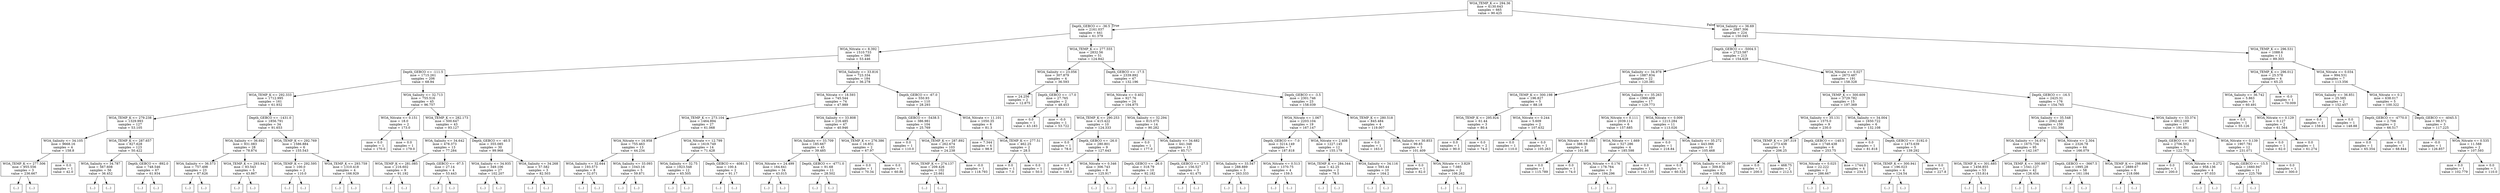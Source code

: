 digraph Tree {
node [shape=box] ;
0 [label="WOA_TEMP_K <= 294.36\nmse = 4130.643\nsamples = 665\nvalue = 90.425"] ;
1 [label="Depth_GEBCO <= -36.5\nmse = 2161.037\nsamples = 441\nvalue = 61.379"] ;
0 -> 1 [labeldistance=2.5, labelangle=45, headlabel="True"] ;
2 [label="WOA_Nitrate <= 8.392\nmse = 1510.733\nsamples = 390\nvalue = 53.446"] ;
1 -> 2 ;
3 [label="Depth_GEBCO <= -111.5\nmse = 1715.261\nsamples = 206\nvalue = 68.94"] ;
2 -> 3 ;
4 [label="WOA_TEMP_K <= 292.333\nmse = 1712.995\nsamples = 161\nvalue = 61.932"] ;
3 -> 4 ;
5 [label="WOA_TEMP_K <= 279.238\nmse = 1329.993\nsamples = 127\nvalue = 53.105"] ;
4 -> 5 ;
6 [label="WOA_Salinity <= 34.105\nmse = 9668.16\nsamples = 4\nvalue = 158.8"] ;
5 -> 6 ;
7 [label="WOA_TEMP_K <= 277.506\nmse = 955.556\nsamples = 3\nvalue = 236.667"] ;
6 -> 7 ;
8 [label="(...)"] ;
7 -> 8 ;
11 [label="(...)"] ;
7 -> 11 ;
12 [label="mse = 0.0\nsamples = 1\nvalue = 42.0"] ;
6 -> 12 ;
13 [label="WOA_TEMP_K <= 287.657\nmse = 827.628\nsamples = 123\nvalue = 50.422"] ;
5 -> 13 ;
14 [label="WOA_Salinity <= 34.787\nmse = 567.608\nsamples = 56\nvalue = 36.452"] ;
13 -> 14 ;
15 [label="(...)"] ;
14 -> 15 ;
44 [label="(...)"] ;
14 -> 44 ;
97 [label="Depth_GEBCO <= -892.0\nmse = 748.546\nsamples = 67\nvalue = 61.934"] ;
13 -> 97 ;
98 [label="(...)"] ;
97 -> 98 ;
203 [label="(...)"] ;
97 -> 203 ;
218 [label="Depth_GEBCO <= -1431.0\nmse = 1856.791\nsamples = 34\nvalue = 91.653"] ;
4 -> 218 ;
219 [label="WOA_Salinity <= 36.692\nmse = 931.083\nsamples = 28\nvalue = 78.874"] ;
218 -> 219 ;
220 [label="WOA_Salinity <= 36.573\nmse = 757.498\nsamples = 23\nvalue = 87.626"] ;
219 -> 220 ;
221 [label="(...)"] ;
220 -> 221 ;
254 [label="(...)"] ;
220 -> 254 ;
263 [label="WOA_TEMP_K <= 293.942\nmse = 93.543\nsamples = 5\nvalue = 43.867"] ;
219 -> 263 ;
264 [label="(...)"] ;
263 -> 264 ;
267 [label="(...)"] ;
263 -> 267 ;
270 [label="WOA_TEMP_K <= 292.769\nmse = 1586.884\nsamples = 6\nvalue = 155.543"] ;
218 -> 270 ;
271 [label="WOA_TEMP_K <= 292.595\nmse = 100.0\nsamples = 2\nvalue = 110.0"] ;
270 -> 271 ;
272 [label="(...)"] ;
271 -> 272 ;
273 [label="(...)"] ;
271 -> 273 ;
274 [label="WOA_TEMP_K <= 293.759\nmse = 1310.418\nsamples = 4\nvalue = 166.929"] ;
270 -> 274 ;
275 [label="(...)"] ;
274 -> 275 ;
276 [label="(...)"] ;
274 -> 276 ;
277 [label="WOA_Salinity <= 32.713\nmse = 755.516\nsamples = 45\nvalue = 96.757"] ;
3 -> 277 ;
278 [label="WOA_Nitrate <= 0.151\nmse = 18.0\nsamples = 2\nvalue = 173.0"] ;
277 -> 278 ;
279 [label="mse = 0.0\nsamples = 1\nvalue = 170.0"] ;
278 -> 279 ;
280 [label="mse = 0.0\nsamples = 1\nvalue = 179.0"] ;
278 -> 280 ;
281 [label="WOA_TEMP_K <= 282.173\nmse = 500.647\nsamples = 43\nvalue = 93.127"] ;
277 -> 281 ;
282 [label="WOA_Salinity <= 34.642\nmse = 478.373\nsamples = 13\nvalue = 77.284"] ;
281 -> 282 ;
283 [label="WOA_TEMP_K <= 281.085\nmse = 216.602\nsamples = 9\nvalue = 91.192"] ;
282 -> 283 ;
284 [label="(...)"] ;
283 -> 284 ;
293 [label="(...)"] ;
283 -> 293 ;
300 [label="Depth_GEBCO <= -97.5\nmse = 27.14\nsamples = 4\nvalue = 53.443"] ;
282 -> 300 ;
301 [label="(...)"] ;
300 -> 301 ;
302 [label="(...)"] ;
300 -> 302 ;
307 [label="Depth_GEBCO <= -40.5\nmse = 355.085\nsamples = 30\nvalue = 99.968"] ;
281 -> 307 ;
308 [label="WOA_Salinity <= 34.935\nmse = 349.106\nsamples = 27\nvalue = 102.207"] ;
307 -> 308 ;
309 [label="(...)"] ;
308 -> 309 ;
326 [label="(...)"] ;
308 -> 326 ;
341 [label="WOA_Salinity <= 34.268\nmse = 57.582\nsamples = 3\nvalue = 82.503"] ;
307 -> 341 ;
342 [label="(...)"] ;
341 -> 342 ;
343 [label="(...)"] ;
341 -> 343 ;
346 [label="WOA_Salinity <= 33.816\nmse = 723.334\nsamples = 184\nvalue = 36.278"] ;
2 -> 346 ;
347 [label="WOA_Nitrate <= 18.593\nmse = 745.544\nsamples = 74\nvalue = 47.989"] ;
346 -> 347 ;
348 [label="WOA_TEMP_K <= 273.104\nmse = 1464.894\nsamples = 27\nvalue = 61.068"] ;
347 -> 348 ;
349 [label="WOA_Nitrate <= 16.958\nmse = 755.463\nsamples = 13\nvalue = 44.234"] ;
348 -> 349 ;
350 [label="WOA_Salinity <= 32.644\nmse = 193.573\nsamples = 8\nvalue = 32.071"] ;
349 -> 350 ;
351 [label="(...)"] ;
350 -> 351 ;
352 [label="(...)"] ;
350 -> 352 ;
355 [label="WOA_Salinity <= 33.093\nmse = 1043.16\nsamples = 5\nvalue = 59.871"] ;
349 -> 355 ;
356 [label="(...)"] ;
355 -> 356 ;
357 [label="(...)"] ;
355 -> 357 ;
358 [label="WOA_Nitrate <= 12.799\nmse = 1619.749\nsamples = 14\nvalue = 71.428"] ;
348 -> 358 ;
359 [label="WOA_Salinity <= 32.75\nmse = 1923.548\nsamples = 12\nvalue = 65.505"] ;
358 -> 359 ;
360 [label="(...)"] ;
359 -> 360 ;
361 [label="(...)"] ;
359 -> 361 ;
364 [label="Depth_GEBCO <= -4081.5\nmse = 100.4\nsamples = 2\nvalue = 91.17"] ;
358 -> 364 ;
365 [label="(...)"] ;
364 -> 365 ;
366 [label="(...)"] ;
364 -> 366 ;
367 [label="WOA_Salinity <= 33.808\nmse = 216.485\nsamples = 47\nvalue = 40.946"] ;
347 -> 367 ;
368 [label="WOA_Salinity <= 33.709\nmse = 185.667\nsamples = 45\nvalue = 39.485"] ;
367 -> 368 ;
369 [label="WOA_Nitrate <= 24.499\nmse = 164.641\nsamples = 34\nvalue = 43.015"] ;
368 -> 369 ;
370 [label="(...)"] ;
369 -> 370 ;
383 [label="(...)"] ;
369 -> 383 ;
416 [label="Depth_GEBCO <= -4771.0\nmse = 91.68\nsamples = 11\nvalue = 28.502"] ;
368 -> 416 ;
417 [label="(...)"] ;
416 -> 417 ;
422 [label="(...)"] ;
416 -> 422 ;
437 [label="WOA_TEMP_K <= 276.386\nmse = 16.851\nsamples = 2\nvalue = 67.97"] ;
367 -> 437 ;
438 [label="mse = 0.0\nsamples = 1\nvalue = 70.34"] ;
437 -> 438 ;
439 [label="mse = 0.0\nsamples = 1\nvalue = 60.86"] ;
437 -> 439 ;
440 [label="Depth_GEBCO <= -67.0\nmse = 550.93\nsamples = 110\nvalue = 28.293"] ;
346 -> 440 ;
441 [label="Depth_GEBCO <= -5438.5\nmse = 386.981\nsamples = 104\nvalue = 25.769"] ;
440 -> 441 ;
442 [label="mse = 0.0\nsamples = 1\nvalue = 110.0"] ;
441 -> 442 ;
443 [label="WOA_TEMP_K <= 287.892\nmse = 262.674\nsamples = 103\nvalue = 24.238"] ;
441 -> 443 ;
444 [label="WOA_TEMP_K <= 274.137\nmse = 209.426\nsamples = 102\nvalue = 23.661"] ;
443 -> 444 ;
445 [label="(...)"] ;
444 -> 445 ;
480 [label="(...)"] ;
444 -> 480 ;
615 [label="mse = -0.0\nsamples = 1\nvalue = 118.793"] ;
443 -> 615 ;
616 [label="WOA_Nitrate <= 11.101\nmse = 1050.35\nsamples = 6\nvalue = 81.3"] ;
440 -> 616 ;
617 [label="mse = 7.344\nsamples = 4\nvalue = 98.9"] ;
616 -> 617 ;
618 [label="WOA_TEMP_K <= 277.51\nmse = 462.25\nsamples = 2\nvalue = 28.5"] ;
616 -> 618 ;
619 [label="mse = 0.0\nsamples = 1\nvalue = 7.0"] ;
618 -> 619 ;
620 [label="mse = 0.0\nsamples = 1\nvalue = 50.0"] ;
618 -> 620 ;
621 [label="WOA_TEMP_K <= 277.555\nmse = 2832.56\nsamples = 51\nvalue = 124.842"] ;
1 -> 621 ;
622 [label="WOA_Salinity <= 23.056\nmse = 307.879\nsamples = 4\nvalue = 36.593"] ;
621 -> 622 ;
623 [label="mse = 24.256\nsamples = 2\nvalue = 12.875"] ;
622 -> 623 ;
624 [label="Depth_GEBCO <= -17.0\nmse = 27.765\nsamples = 2\nvalue = 48.453"] ;
622 -> 624 ;
625 [label="mse = 0.0\nsamples = 1\nvalue = 43.183"] ;
624 -> 625 ;
626 [label="mse = -0.0\nsamples = 1\nvalue = 53.722"] ;
624 -> 626 ;
627 [label="Depth_GEBCO <= -17.5\nmse = 2339.892\nsamples = 47\nvalue = 132.196"] ;
621 -> 627 ;
628 [label="WOA_Nitrate <= 0.402\nmse = 927.76\nsamples = 24\nvalue = 104.875"] ;
627 -> 628 ;
629 [label="WOA_TEMP_K <= 290.253\nmse = 415.422\nsamples = 10\nvalue = 124.333"] ;
628 -> 629 ;
630 [label="mse = 0.0\nsamples = 1\nvalue = 78.0"] ;
629 -> 630 ;
631 [label="Depth_GEBCO <= -26.0\nmse = 280.801\nsamples = 9\nvalue = 127.643"] ;
629 -> 631 ;
632 [label="mse = 0.0\nsamples = 1\nvalue = 138.0"] ;
631 -> 632 ;
633 [label="WOA_Nitrate <= 0.346\nmse = 306.743\nsamples = 8\nvalue = 125.917"] ;
631 -> 633 ;
634 [label="(...)"] ;
633 -> 634 ;
639 [label="(...)"] ;
633 -> 639 ;
640 [label="WOA_Salinity <= 32.294\nmse = 815.075\nsamples = 14\nvalue = 90.282"] ;
628 -> 640 ;
641 [label="mse = 0.0\nsamples = 1\nvalue = 177.0"] ;
640 -> 641 ;
642 [label="WOA_Salinity <= 34.682\nmse = 441.348\nsamples = 13\nvalue = 85.717"] ;
640 -> 642 ;
643 [label="Depth_GEBCO <= -26.0\nmse = 318.79\nsamples = 10\nvalue = 92.182"] ;
642 -> 643 ;
644 [label="(...)"] ;
643 -> 644 ;
657 [label="(...)"] ;
643 -> 657 ;
660 [label="Depth_GEBCO <= -27.5\nmse = 156.527\nsamples = 3\nvalue = 61.475"] ;
642 -> 660 ;
661 [label="(...)"] ;
660 -> 661 ;
662 [label="(...)"] ;
660 -> 662 ;
663 [label="Depth_GEBCO <= -3.5\nmse = 2301.746\nsamples = 23\nvalue = 158.039"] ;
627 -> 663 ;
664 [label="WOA_Nitrate <= 1.067\nmse = 2203.104\nsamples = 19\nvalue = 167.147"] ;
663 -> 664 ;
665 [label="Depth_GEBCO <= -7.0\nmse = 3214.149\nsamples = 7\nvalue = 187.818"] ;
664 -> 665 ;
666 [label="WOA_Salinity <= 33.547\nmse = 288.889\nsamples = 3\nvalue = 263.333"] ;
665 -> 666 ;
667 [label="(...)"] ;
666 -> 667 ;
668 [label="(...)"] ;
666 -> 668 ;
669 [label="WOA_Nitrate <= 0.513\nmse = 1370.75\nsamples = 4\nvalue = 159.5"] ;
665 -> 669 ;
670 [label="(...)"] ;
669 -> 670 ;
675 [label="(...)"] ;
669 -> 675 ;
676 [label="WOA_Nitrate <= 2.408\nmse = 1227.145\nsamples = 12\nvalue = 155.179"] ;
664 -> 676 ;
677 [label="WOA_TEMP_K <= 284.344\nmse = 42.25\nsamples = 2\nvalue = 78.5"] ;
676 -> 677 ;
678 [label="(...)"] ;
677 -> 678 ;
679 [label="(...)"] ;
677 -> 679 ;
680 [label="WOA_Salinity <= 34.116\nmse = 593.44\nsamples = 10\nvalue = 164.2"] ;
676 -> 680 ;
681 [label="(...)"] ;
680 -> 681 ;
696 [label="(...)"] ;
680 -> 696 ;
697 [label="WOA_TEMP_K <= 280.518\nmse = 845.484\nsamples = 4\nvalue = 119.007"] ;
663 -> 697 ;
698 [label="mse = 0.0\nsamples = 1\nvalue = 163.0"] ;
697 -> 698 ;
699 [label="WOA_Salinity <= 30.853\nmse = 99.85\nsamples = 3\nvalue = 101.409"] ;
697 -> 699 ;
700 [label="mse = 0.0\nsamples = 1\nvalue = 82.0"] ;
699 -> 700 ;
701 [label="WOA_Nitrate <= 3.829\nmse = 7.085\nsamples = 2\nvalue = 106.262"] ;
699 -> 701 ;
702 [label="(...)"] ;
701 -> 702 ;
703 [label="(...)"] ;
701 -> 703 ;
704 [label="WOA_Salinity <= 36.69\nmse = 2887.306\nsamples = 224\nvalue = 150.045"] ;
0 -> 704 [labeldistance=2.5, labelangle=-45, headlabel="False"] ;
705 [label="Depth_GEBCO <= -5004.5\nmse = 2723.587\nsamples = 213\nvalue = 154.629"] ;
704 -> 705 ;
706 [label="WOA_Salinity <= 34.978\nmse = 1887.834\nsamples = 22\nvalue = 120.381"] ;
705 -> 706 ;
707 [label="WOA_TEMP_K <= 300.198\nmse = 196.827\nsamples = 5\nvalue = 88.18"] ;
706 -> 707 ;
708 [label="WOA_TEMP_K <= 295.924\nmse = 61.44\nsamples = 3\nvalue = 80.4"] ;
707 -> 708 ;
709 [label="mse = 0.0\nsamples = 1\nvalue = 90.0"] ;
708 -> 709 ;
710 [label="mse = 0.0\nsamples = 2\nvalue = 74.0"] ;
708 -> 710 ;
711 [label="WOA_Nitrate <= 0.244\nmse = 5.609\nsamples = 2\nvalue = 107.632"] ;
707 -> 711 ;
712 [label="mse = 0.0\nsamples = 1\nvalue = 110.0"] ;
711 -> 712 ;
713 [label="mse = 0.0\nsamples = 1\nvalue = 105.263"] ;
711 -> 713 ;
714 [label="WOA_Salinity <= 35.263\nmse = 1990.409\nsamples = 17\nvalue = 129.773"] ;
706 -> 714 ;
715 [label="WOA_Nitrate <= 0.111\nmse = 2039.114\nsamples = 6\nvalue = 157.685"] ;
714 -> 715 ;
716 [label="WOA_Nitrate <= 0.055\nmse = 388.08\nsamples = 2\nvalue = 101.86"] ;
715 -> 716 ;
717 [label="mse = 0.0\nsamples = 1\nvalue = 115.789"] ;
716 -> 717 ;
718 [label="mse = 0.0\nsamples = 1\nvalue = 74.0"] ;
716 -> 718 ;
719 [label="WOA_Nitrate <= 1.669\nmse = 527.286\nsamples = 4\nvalue = 185.598"] ;
715 -> 719 ;
720 [label="WOA_Nitrate <= 0.176\nmse = 178.764\nsamples = 3\nvalue = 194.296"] ;
719 -> 720 ;
721 [label="(...)"] ;
720 -> 721 ;
722 [label="(...)"] ;
720 -> 722 ;
725 [label="mse = 0.0\nsamples = 1\nvalue = 142.105"] ;
719 -> 725 ;
726 [label="WOA_Nitrate <= 0.009\nmse = 1213.284\nsamples = 11\nvalue = 113.026"] ;
714 -> 726 ;
727 [label="mse = 0.0\nsamples = 1\nvalue = 218.84"] ;
726 -> 727 ;
728 [label="WOA_Salinity <= 35.272\nmse = 443.066\nsamples = 10\nvalue = 105.468"] ;
726 -> 728 ;
729 [label="mse = 0.0\nsamples = 1\nvalue = 60.526"] ;
728 -> 729 ;
730 [label="WOA_Salinity <= 36.097\nmse = 309.831\nsamples = 9\nvalue = 108.925"] ;
728 -> 730 ;
731 [label="(...)"] ;
730 -> 731 ;
742 [label="(...)"] ;
730 -> 742 ;
747 [label="WOA_Nitrate <= 0.027\nmse = 2673.487\nsamples = 191\nvalue = 158.328"] ;
705 -> 747 ;
748 [label="WOA_TEMP_K <= 300.609\nmse = 3729.782\nsamples = 15\nvalue = 197.369"] ;
747 -> 748 ;
749 [label="WOA_Salinity <= 35.131\nmse = 1575.0\nsamples = 9\nvalue = 230.0"] ;
748 -> 749 ;
750 [label="WOA_TEMP_K <= 297.319\nmse = 273.438\nsamples = 3\nvalue = 206.25"] ;
749 -> 750 ;
751 [label="mse = 0.0\nsamples = 1\nvalue = 200.0"] ;
750 -> 751 ;
752 [label="mse = 468.75\nsamples = 2\nvalue = 212.5"] ;
750 -> 752 ;
753 [label="Depth_GEBCO <= -140.5\nmse = 1748.438\nsamples = 6\nvalue = 253.75"] ;
749 -> 753 ;
754 [label="WOA_Nitrate <= 0.025\nmse = 22.222\nsamples = 2\nvalue = 286.667"] ;
753 -> 754 ;
755 [label="(...)"] ;
754 -> 755 ;
756 [label="(...)"] ;
754 -> 756 ;
757 [label="mse = 1744.0\nsamples = 4\nvalue = 234.0"] ;
753 -> 757 ;
758 [label="WOA_Salinity <= 34.004\nmse = 1650.722\nsamples = 6\nvalue = 132.108"] ;
748 -> 758 ;
759 [label="mse = 0.0\nsamples = 1\nvalue = 81.818"] ;
758 -> 759 ;
760 [label="Depth_GEBCO <= -3192.0\nmse = 1473.639\nsamples = 5\nvalue = 139.292"] ;
758 -> 760 ;
761 [label="WOA_TEMP_K <= 300.941\nmse = 196.023\nsamples = 4\nvalue = 124.54"] ;
760 -> 761 ;
762 [label="(...)"] ;
761 -> 762 ;
763 [label="(...)"] ;
761 -> 763 ;
768 [label="mse = 0.0\nsamples = 1\nvalue = 227.8"] ;
760 -> 768 ;
769 [label="Depth_GEBCO <= -16.5\nmse = 2425.31\nsamples = 176\nvalue = 154.765"] ;
747 -> 769 ;
770 [label="WOA_Salinity <= 35.548\nmse = 2062.463\nsamples = 159\nvalue = 151.394"] ;
769 -> 770 ;
771 [label="WOA_Salinity <= 34.074\nmse = 1675.734\nsamples = 95\nvalue = 142.167"] ;
770 -> 771 ;
772 [label="WOA_TEMP_K <= 301.685\nmse = 1456.855\nsamples = 53\nvalue = 153.814"] ;
771 -> 772 ;
773 [label="(...)"] ;
772 -> 773 ;
842 [label="(...)"] ;
772 -> 842 ;
855 [label="WOA_TEMP_K <= 300.987\nmse = 1541.127\nsamples = 42\nvalue = 126.454"] ;
771 -> 855 ;
856 [label="(...)"] ;
855 -> 856 ;
913 [label="(...)"] ;
855 -> 913 ;
926 [label="WOA_Nitrate <= 2.304\nmse = 2326.78\nsamples = 64\nvalue = 166.079"] ;
770 -> 926 ;
927 [label="Depth_GEBCO <= -3667.5\nmse = 1995.28\nsamples = 58\nvalue = 161.184"] ;
926 -> 927 ;
928 [label="(...)"] ;
927 -> 928 ;
961 [label="(...)"] ;
927 -> 961 ;
1010 [label="WOA_TEMP_K <= 298.896\nmse = 2889.67\nsamples = 6\nvalue = 218.086"] ;
926 -> 1010 ;
1011 [label="(...)"] ;
1010 -> 1011 ;
1016 [label="(...)"] ;
1010 -> 1016 ;
1021 [label="WOA_Salinity <= 33.374\nmse = 4912.169\nsamples = 17\nvalue = 191.691"] ;
769 -> 1021 ;
1022 [label="Depth_GEBCO <= -9.0\nmse = 2706.502\nsamples = 5\nvalue = 122.775"] ;
1021 -> 1022 ;
1023 [label="mse = 0.0\nsamples = 1\nvalue = 200.0"] ;
1022 -> 1023 ;
1024 [label="WOA_Nitrate <= 0.272\nmse = 958.136\nsamples = 4\nvalue = 97.033"] ;
1022 -> 1024 ;
1025 [label="(...)"] ;
1024 -> 1025 ;
1030 [label="(...)"] ;
1024 -> 1030 ;
1031 [label="WOA_Nitrate <= 0.139\nmse = 1907.781\nsamples = 12\nvalue = 231.071"] ;
1021 -> 1031 ;
1032 [label="Depth_GEBCO <= -15.5\nmse = 1660.947\nsamples = 11\nvalue = 225.769"] ;
1031 -> 1032 ;
1033 [label="(...)"] ;
1032 -> 1033 ;
1034 [label="(...)"] ;
1032 -> 1034 ;
1045 [label="mse = 0.0\nsamples = 1\nvalue = 300.0"] ;
1031 -> 1045 ;
1046 [label="WOA_TEMP_K <= 296.531\nmse = 1088.6\nsamples = 11\nvalue = 89.303"] ;
704 -> 1046 ;
1047 [label="WOA_TEMP_K <= 296.012\nmse = 25.578\nsamples = 4\nvalue = 65.25"] ;
1046 -> 1047 ;
1048 [label="WOA_Salinity <= 36.742\nmse = 5.863\nsamples = 3\nvalue = 60.491"] ;
1047 -> 1048 ;
1049 [label="mse = 0.0\nsamples = 1\nvalue = 55.126"] ;
1048 -> 1049 ;
1050 [label="WOA_Nitrate <= 0.129\nmse = 0.127\nsamples = 2\nvalue = 61.564"] ;
1048 -> 1050 ;
1051 [label="mse = 0.0\nsamples = 1\nvalue = 62.0"] ;
1050 -> 1051 ;
1052 [label="mse = 0.0\nsamples = 1\nvalue = 61.274"] ;
1050 -> 1052 ;
1053 [label="mse = -0.0\nsamples = 1\nvalue = 70.009"] ;
1047 -> 1053 ;
1054 [label="WOA_Nitrate <= 0.034\nmse = 994.531\nsamples = 7\nvalue = 113.356"] ;
1046 -> 1054 ;
1055 [label="WOA_Salinity <= 36.851\nmse = 25.585\nsamples = 2\nvalue = 152.457"] ;
1054 -> 1055 ;
1056 [label="mse = 0.0\nsamples = 1\nvalue = 159.61"] ;
1055 -> 1056 ;
1057 [label="mse = 0.0\nsamples = 1\nvalue = 148.88"] ;
1055 -> 1057 ;
1058 [label="WOA_Nitrate <= 0.2\nmse = 638.017\nsamples = 5\nvalue = 100.322"] ;
1054 -> 1058 ;
1059 [label="Depth_GEBCO <= -4770.0\nmse = 2.706\nsamples = 2\nvalue = 66.517"] ;
1058 -> 1059 ;
1060 [label="mse = 0.0\nsamples = 1\nvalue = 65.354"] ;
1059 -> 1060 ;
1061 [label="mse = 0.0\nsamples = 1\nvalue = 68.844"] ;
1059 -> 1061 ;
1062 [label="Depth_GEBCO <= -4045.5\nmse = 98.571\nsamples = 3\nvalue = 117.225"] ;
1058 -> 1062 ;
1063 [label="mse = -0.0\nsamples = 1\nvalue = 126.857"] ;
1062 -> 1063 ;
1064 [label="WOA_Nitrate <= 0.535\nmse = 11.588\nsamples = 2\nvalue = 107.593"] ;
1062 -> 1064 ;
1065 [label="mse = 0.0\nsamples = 1\nvalue = 102.779"] ;
1064 -> 1065 ;
1066 [label="mse = 0.0\nsamples = 1\nvalue = 110.0"] ;
1064 -> 1066 ;
}